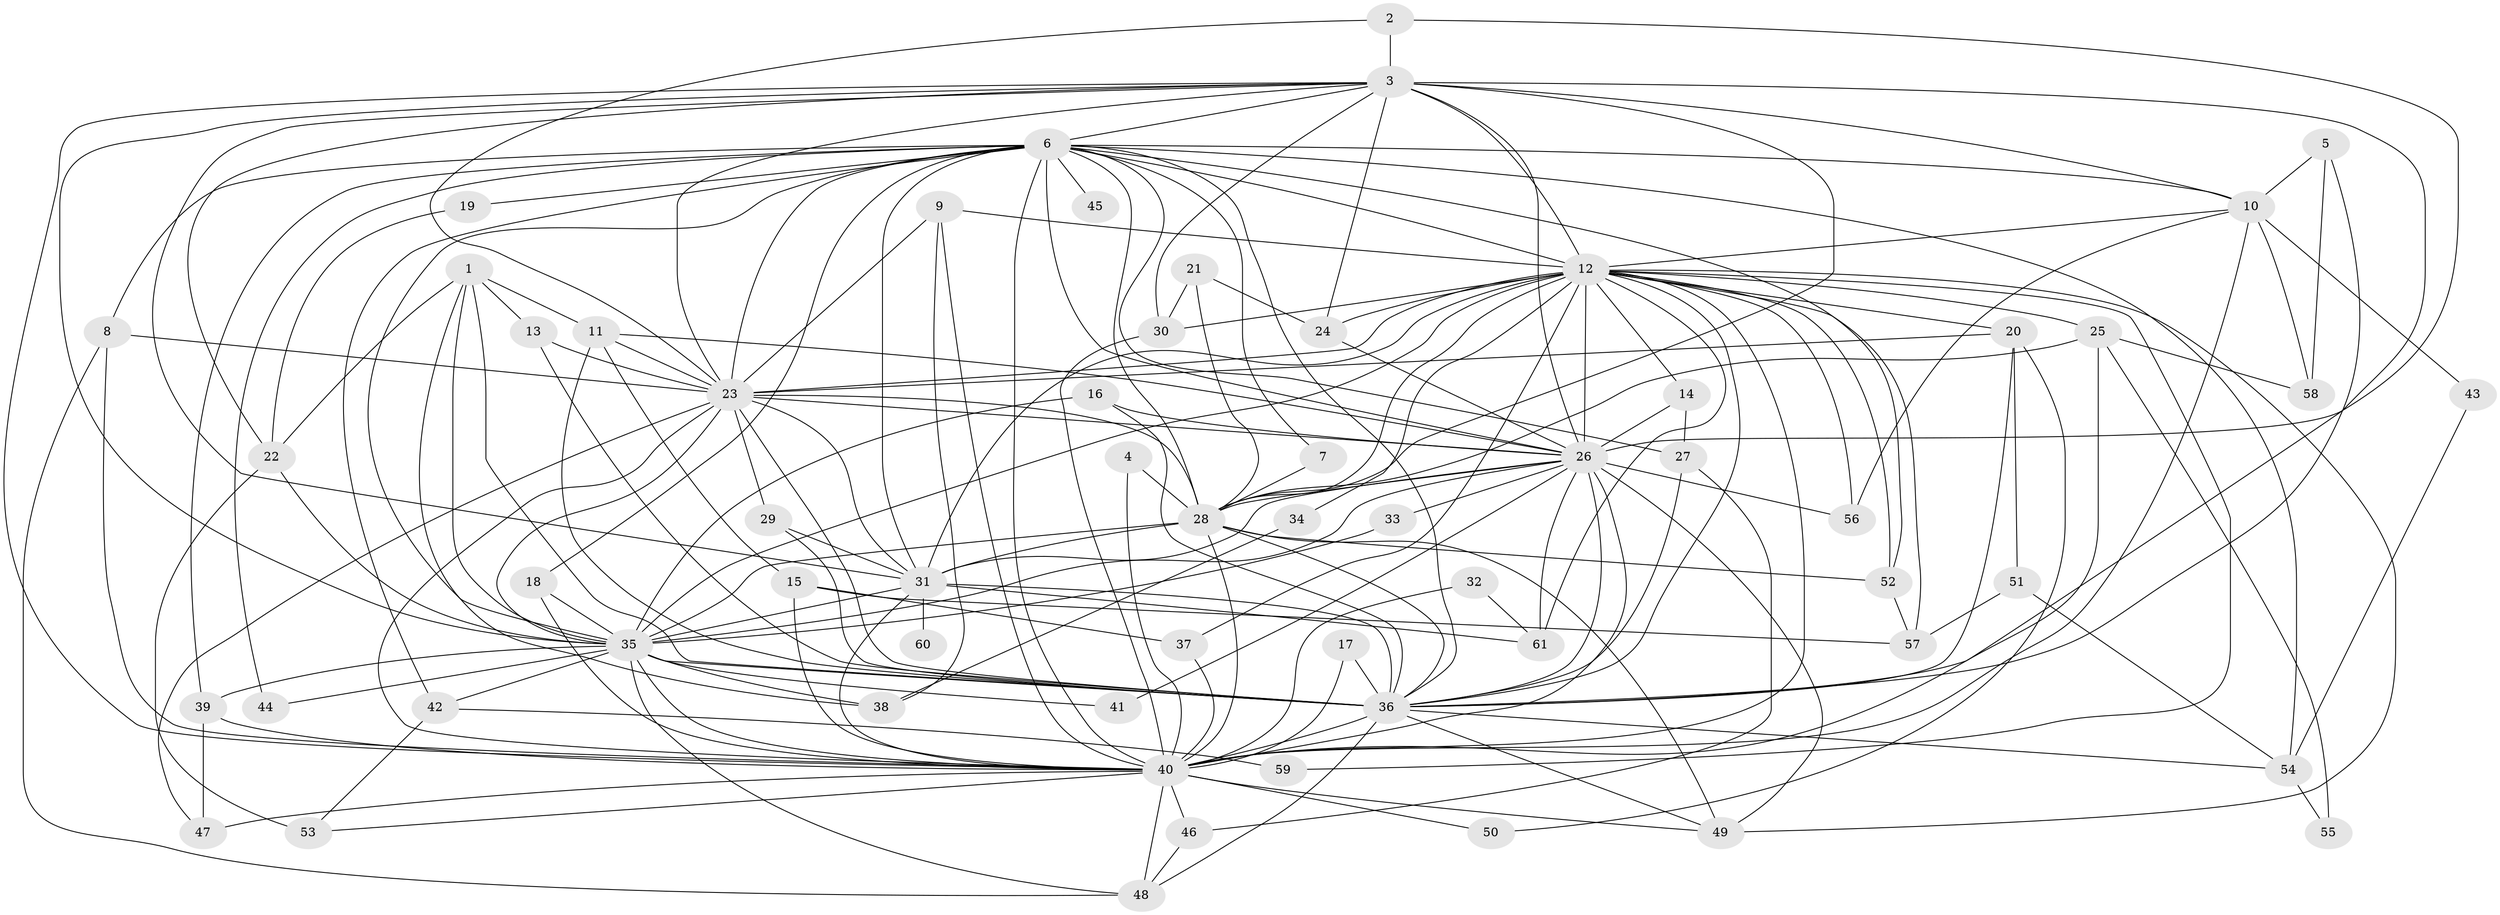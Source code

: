 // original degree distribution, {27: 0.008064516129032258, 22: 0.008064516129032258, 28: 0.008064516129032258, 26: 0.008064516129032258, 17: 0.008064516129032258, 40: 0.008064516129032258, 23: 0.008064516129032258, 16: 0.008064516129032258, 19: 0.008064516129032258, 20: 0.008064516129032258, 6: 0.04032258064516129, 2: 0.5725806451612904, 5: 0.04032258064516129, 3: 0.1693548387096774, 4: 0.0967741935483871}
// Generated by graph-tools (version 1.1) at 2025/01/03/09/25 03:01:33]
// undirected, 61 vertices, 180 edges
graph export_dot {
graph [start="1"]
  node [color=gray90,style=filled];
  1;
  2;
  3;
  4;
  5;
  6;
  7;
  8;
  9;
  10;
  11;
  12;
  13;
  14;
  15;
  16;
  17;
  18;
  19;
  20;
  21;
  22;
  23;
  24;
  25;
  26;
  27;
  28;
  29;
  30;
  31;
  32;
  33;
  34;
  35;
  36;
  37;
  38;
  39;
  40;
  41;
  42;
  43;
  44;
  45;
  46;
  47;
  48;
  49;
  50;
  51;
  52;
  53;
  54;
  55;
  56;
  57;
  58;
  59;
  60;
  61;
  1 -- 11 [weight=1.0];
  1 -- 13 [weight=1.0];
  1 -- 22 [weight=1.0];
  1 -- 35 [weight=1.0];
  1 -- 36 [weight=1.0];
  1 -- 38 [weight=1.0];
  2 -- 3 [weight=1.0];
  2 -- 23 [weight=1.0];
  2 -- 26 [weight=1.0];
  3 -- 6 [weight=1.0];
  3 -- 10 [weight=1.0];
  3 -- 12 [weight=1.0];
  3 -- 22 [weight=1.0];
  3 -- 23 [weight=2.0];
  3 -- 24 [weight=1.0];
  3 -- 26 [weight=1.0];
  3 -- 28 [weight=2.0];
  3 -- 30 [weight=1.0];
  3 -- 31 [weight=1.0];
  3 -- 35 [weight=1.0];
  3 -- 36 [weight=2.0];
  3 -- 40 [weight=1.0];
  4 -- 28 [weight=1.0];
  4 -- 40 [weight=1.0];
  5 -- 10 [weight=1.0];
  5 -- 36 [weight=1.0];
  5 -- 58 [weight=1.0];
  6 -- 7 [weight=1.0];
  6 -- 8 [weight=1.0];
  6 -- 10 [weight=1.0];
  6 -- 12 [weight=2.0];
  6 -- 18 [weight=1.0];
  6 -- 19 [weight=1.0];
  6 -- 23 [weight=1.0];
  6 -- 26 [weight=1.0];
  6 -- 27 [weight=1.0];
  6 -- 28 [weight=1.0];
  6 -- 31 [weight=1.0];
  6 -- 35 [weight=1.0];
  6 -- 36 [weight=1.0];
  6 -- 39 [weight=1.0];
  6 -- 40 [weight=3.0];
  6 -- 42 [weight=1.0];
  6 -- 44 [weight=1.0];
  6 -- 45 [weight=1.0];
  6 -- 52 [weight=1.0];
  6 -- 54 [weight=2.0];
  7 -- 28 [weight=2.0];
  8 -- 23 [weight=1.0];
  8 -- 40 [weight=1.0];
  8 -- 48 [weight=1.0];
  9 -- 12 [weight=1.0];
  9 -- 23 [weight=1.0];
  9 -- 38 [weight=1.0];
  9 -- 40 [weight=1.0];
  10 -- 12 [weight=1.0];
  10 -- 40 [weight=1.0];
  10 -- 43 [weight=1.0];
  10 -- 56 [weight=1.0];
  10 -- 58 [weight=1.0];
  11 -- 15 [weight=1.0];
  11 -- 23 [weight=1.0];
  11 -- 26 [weight=1.0];
  11 -- 36 [weight=1.0];
  12 -- 14 [weight=1.0];
  12 -- 20 [weight=1.0];
  12 -- 23 [weight=1.0];
  12 -- 24 [weight=1.0];
  12 -- 25 [weight=1.0];
  12 -- 26 [weight=1.0];
  12 -- 28 [weight=3.0];
  12 -- 30 [weight=1.0];
  12 -- 31 [weight=1.0];
  12 -- 34 [weight=1.0];
  12 -- 35 [weight=1.0];
  12 -- 36 [weight=1.0];
  12 -- 37 [weight=1.0];
  12 -- 40 [weight=1.0];
  12 -- 49 [weight=1.0];
  12 -- 52 [weight=1.0];
  12 -- 56 [weight=1.0];
  12 -- 57 [weight=1.0];
  12 -- 59 [weight=1.0];
  12 -- 61 [weight=1.0];
  13 -- 23 [weight=1.0];
  13 -- 36 [weight=1.0];
  14 -- 26 [weight=1.0];
  14 -- 27 [weight=1.0];
  15 -- 37 [weight=1.0];
  15 -- 40 [weight=2.0];
  15 -- 57 [weight=1.0];
  16 -- 26 [weight=1.0];
  16 -- 35 [weight=1.0];
  16 -- 36 [weight=1.0];
  17 -- 36 [weight=1.0];
  17 -- 40 [weight=1.0];
  18 -- 35 [weight=1.0];
  18 -- 40 [weight=1.0];
  19 -- 22 [weight=1.0];
  20 -- 23 [weight=1.0];
  20 -- 36 [weight=2.0];
  20 -- 50 [weight=1.0];
  20 -- 51 [weight=1.0];
  21 -- 24 [weight=1.0];
  21 -- 28 [weight=1.0];
  21 -- 30 [weight=1.0];
  22 -- 35 [weight=1.0];
  22 -- 53 [weight=2.0];
  23 -- 26 [weight=1.0];
  23 -- 28 [weight=1.0];
  23 -- 29 [weight=1.0];
  23 -- 31 [weight=1.0];
  23 -- 35 [weight=1.0];
  23 -- 36 [weight=2.0];
  23 -- 40 [weight=2.0];
  23 -- 47 [weight=1.0];
  24 -- 26 [weight=1.0];
  25 -- 28 [weight=1.0];
  25 -- 40 [weight=1.0];
  25 -- 55 [weight=1.0];
  25 -- 58 [weight=1.0];
  26 -- 28 [weight=1.0];
  26 -- 31 [weight=3.0];
  26 -- 33 [weight=1.0];
  26 -- 35 [weight=1.0];
  26 -- 36 [weight=1.0];
  26 -- 40 [weight=3.0];
  26 -- 41 [weight=1.0];
  26 -- 49 [weight=1.0];
  26 -- 56 [weight=1.0];
  26 -- 61 [weight=1.0];
  27 -- 36 [weight=1.0];
  27 -- 46 [weight=1.0];
  28 -- 31 [weight=1.0];
  28 -- 35 [weight=1.0];
  28 -- 36 [weight=1.0];
  28 -- 40 [weight=1.0];
  28 -- 49 [weight=1.0];
  28 -- 52 [weight=2.0];
  29 -- 31 [weight=1.0];
  29 -- 36 [weight=1.0];
  30 -- 40 [weight=1.0];
  31 -- 35 [weight=1.0];
  31 -- 36 [weight=1.0];
  31 -- 40 [weight=1.0];
  31 -- 60 [weight=1.0];
  31 -- 61 [weight=2.0];
  32 -- 40 [weight=1.0];
  32 -- 61 [weight=1.0];
  33 -- 35 [weight=1.0];
  34 -- 38 [weight=1.0];
  35 -- 36 [weight=1.0];
  35 -- 38 [weight=1.0];
  35 -- 39 [weight=1.0];
  35 -- 40 [weight=3.0];
  35 -- 41 [weight=1.0];
  35 -- 42 [weight=1.0];
  35 -- 44 [weight=1.0];
  35 -- 48 [weight=1.0];
  36 -- 40 [weight=5.0];
  36 -- 48 [weight=1.0];
  36 -- 49 [weight=1.0];
  36 -- 54 [weight=1.0];
  37 -- 40 [weight=1.0];
  39 -- 40 [weight=1.0];
  39 -- 47 [weight=1.0];
  40 -- 46 [weight=1.0];
  40 -- 47 [weight=1.0];
  40 -- 48 [weight=1.0];
  40 -- 49 [weight=1.0];
  40 -- 50 [weight=1.0];
  40 -- 53 [weight=1.0];
  42 -- 53 [weight=1.0];
  42 -- 59 [weight=1.0];
  43 -- 54 [weight=1.0];
  46 -- 48 [weight=1.0];
  51 -- 54 [weight=1.0];
  51 -- 57 [weight=1.0];
  52 -- 57 [weight=1.0];
  54 -- 55 [weight=1.0];
}
